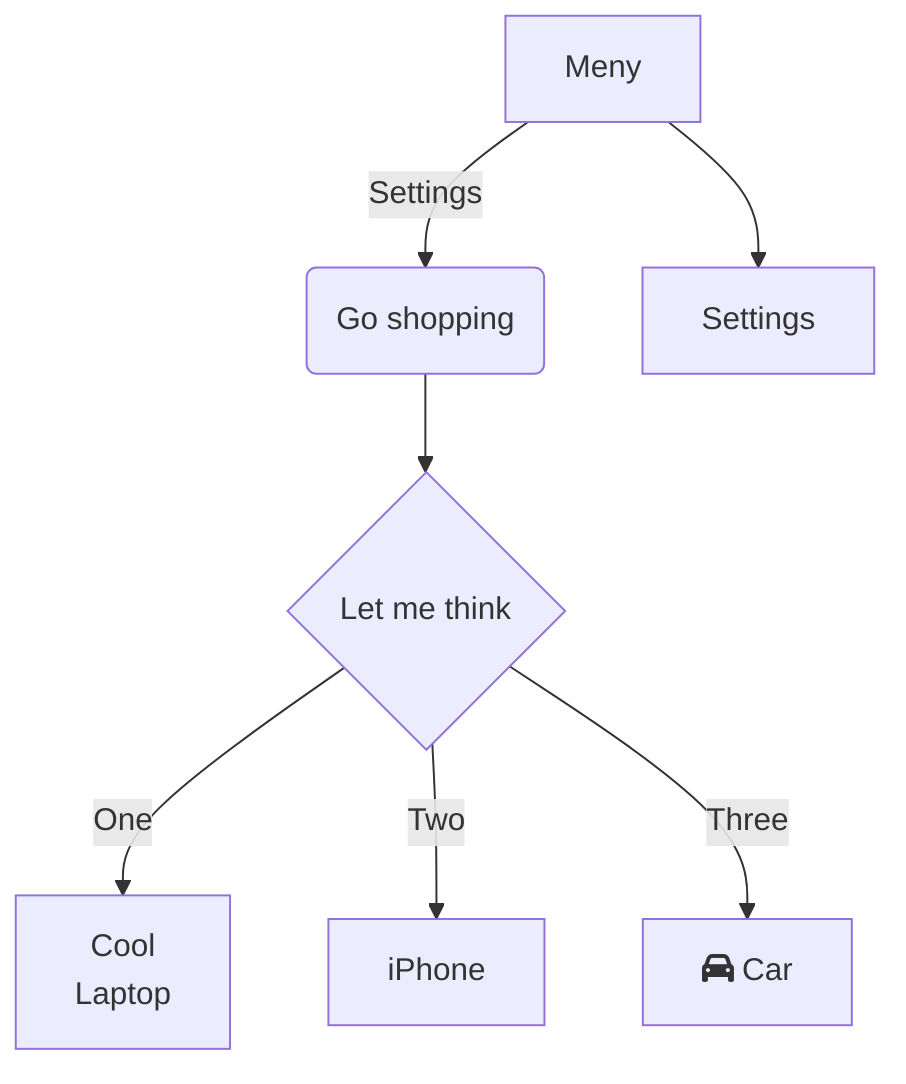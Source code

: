 graph TD
    A[Meny] -->|Settings| B(Go shopping)
    A[Meny] --> Settings
    B --> C{Let me think}
    C -->|One| D["Cool <br> Laptop"]
    C -->|Two| E[iPhone]
    C -->|Three| F[fa:fa-car Car]